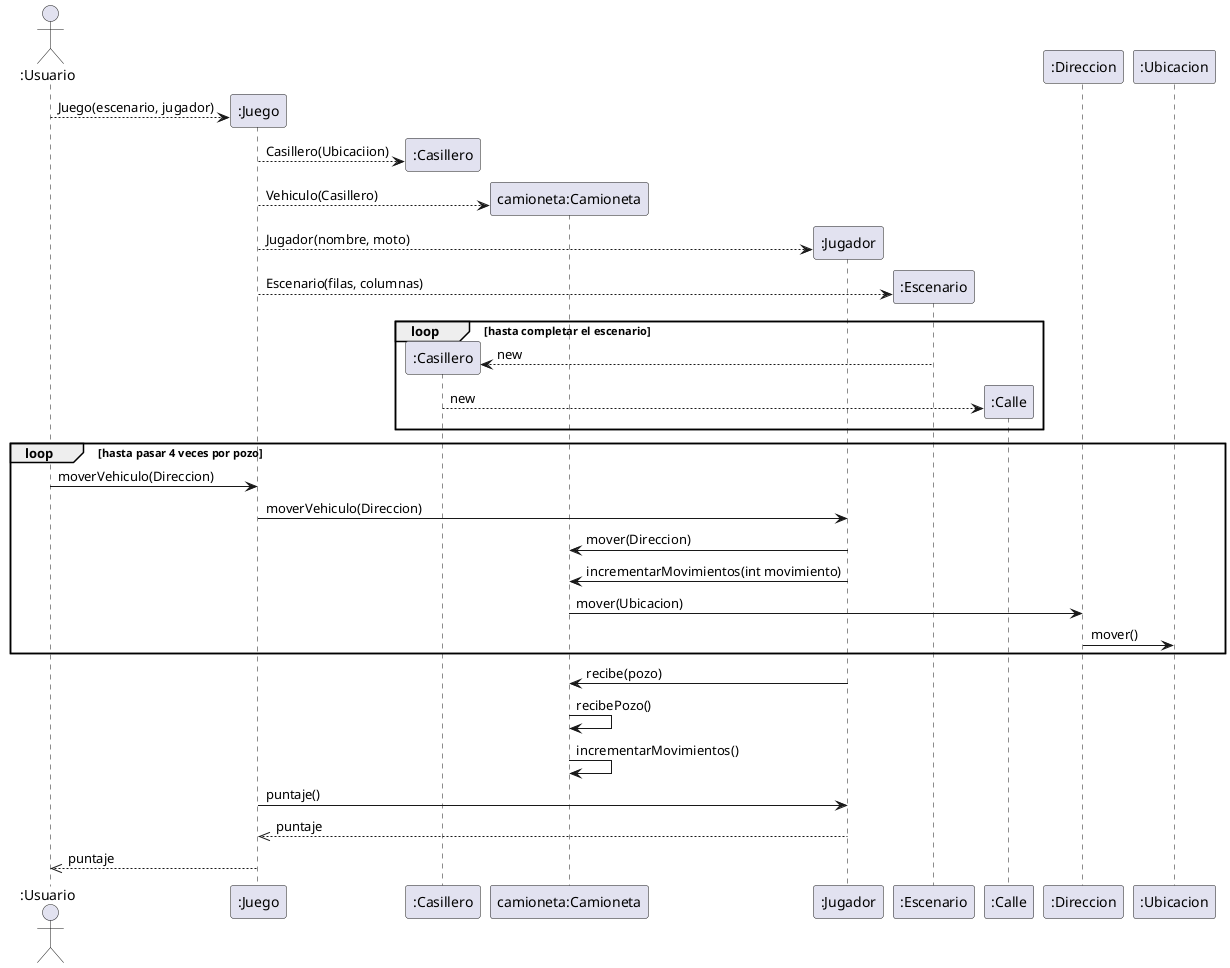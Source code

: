 @startuml
'https://plantuml.com/sequence-diagram
actor ":Usuario"
create ":Juego"
":Usuario" --> ":Juego" : Juego(escenario, jugador)

create ":Casillero"
":Juego" --> ":Casillero" : Casillero(Ubicaciion)

create "camioneta:Camioneta"
":Juego" --> "camioneta:Camioneta" : Vehiculo(Casillero)

create ":Jugador"
":Juego" --> ":Jugador" : Jugador(nombre, moto)

create ":Escenario"
":Juego" --> ":Escenario" : Escenario(filas, columnas)

loop hasta completar el escenario
create ":Casillero"
":Escenario" --> ":Casillero" : new

create ":Calle"
":Casillero" --> ":Calle" : new
end

loop hasta pasar 4 veces por pozo
":Usuario" -> ":Juego" : moverVehiculo(Direccion)
":Juego" -> ":Jugador" : moverVehiculo(Direccion)

":Jugador" -> "camioneta:Camioneta" : mover(Direccion)
":Jugador" -> "camioneta:Camioneta" : incrementarMovimientos(int movimiento)

"camioneta:Camioneta" -> ":Direccion" : mover(Ubicacion)
":Direccion" -> ":Ubicacion" : mover()
end


":Jugador" -> "camioneta:Camioneta" : recibe(pozo)
"camioneta:Camioneta" -> "camioneta:Camioneta" : recibePozo()
"camioneta:Camioneta" -> "camioneta:Camioneta" : incrementarMovimientos()



":Juego" -> ":Jugador" : puntaje()
":Jugador" -->> ":Juego" : puntaje

":Juego" -->> ":Usuario" : puntaje
@enduml